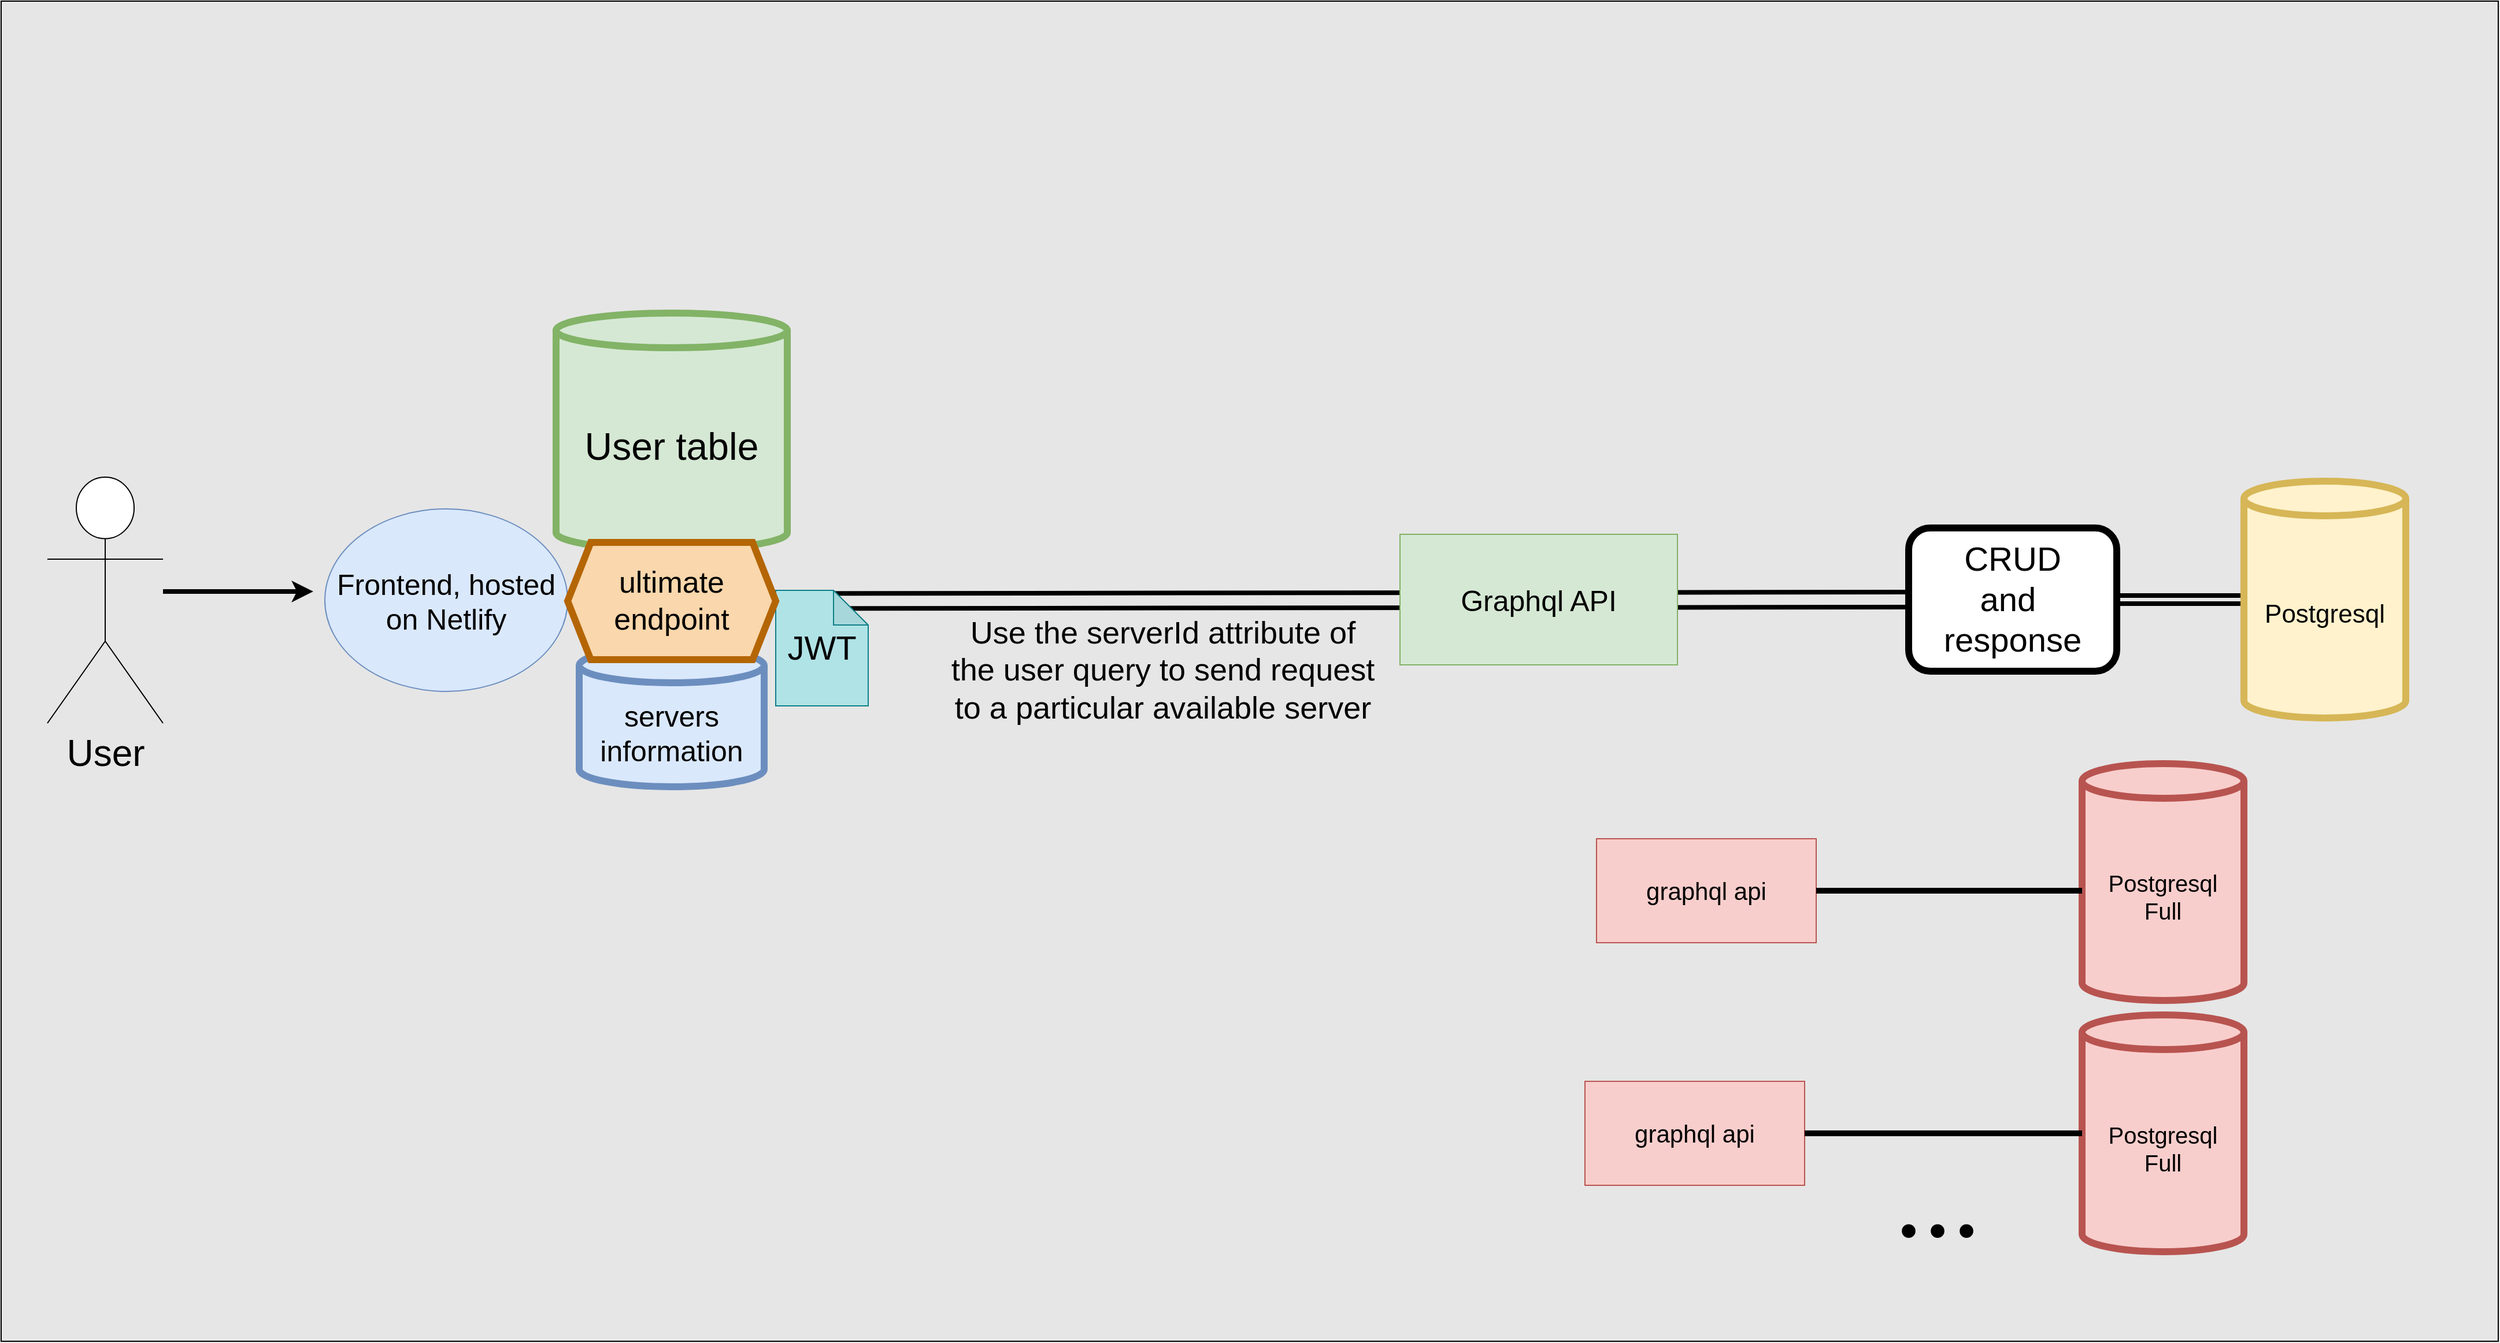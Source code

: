 <mxfile version="14.8.6" type="device"><diagram id="slP4ICA76G77YvE8YFRH" name="Page-1"><mxGraphModel dx="3470" dy="1693" grid="1" gridSize="10" guides="1" tooltips="1" connect="1" arrows="1" fold="1" page="1" pageScale="1" pageWidth="850" pageHeight="1100" background="#E6E6E6" math="0" shadow="0"><root><mxCell id="0"/><mxCell id="1" parent="0"/><mxCell id="K7eV-uBRpu0XQn8ZcBpj-26" value="" style="rounded=0;whiteSpace=wrap;html=1;fontSize=25;labelBackgroundColor=#D1D1D1;noLabel=1;fontColor=none;fillColor=#E6E6E6;" parent="1" vertex="1"><mxGeometry x="-510" y="550" width="2160" height="1160" as="geometry"/></mxCell><mxCell id="Wk9PrIWTFOHUWH_nrVrl-3" value="&lt;div style=&quot;font-size: 32px;&quot;&gt;User&lt;/div&gt;&lt;div style=&quot;font-size: 32px;&quot;&gt;&lt;br style=&quot;font-size: 32px;&quot;&gt;&lt;/div&gt;" style="shape=umlActor;verticalLabelPosition=bottom;verticalAlign=top;html=1;outlineConnect=0;fontSize=32;" parent="1" vertex="1"><mxGeometry x="-470" y="962" width="100" height="213" as="geometry"/></mxCell><mxCell id="Wk9PrIWTFOHUWH_nrVrl-8" value="" style="endArrow=classic;html=1;strokeWidth=4;fontSize=17;" parent="1" edge="1"><mxGeometry width="50" height="50" relative="1" as="geometry"><mxPoint x="-370" y="1061" as="sourcePoint"/><mxPoint x="-240" y="1061" as="targetPoint"/></mxGeometry></mxCell><mxCell id="Wk9PrIWTFOHUWH_nrVrl-9" value="&lt;font style=&quot;font-size: 25px;&quot;&gt;Frontend, hosted on Netlify&lt;/font&gt;" style="ellipse;whiteSpace=wrap;html=1;fillColor=#dae8fc;strokeColor=#6c8ebf;fontSize=25;" parent="1" vertex="1"><mxGeometry x="-230" y="989.5" width="210" height="158" as="geometry"/></mxCell><mxCell id="w3pNeeiGLuZ11ZeNBHqW-12" value="&lt;div&gt;&lt;font style=&quot;font-size: 29px&quot;&gt;CRUD&lt;/font&gt;&lt;/div&gt;&lt;div&gt;&lt;font style=&quot;font-size: 29px&quot;&gt;and&amp;nbsp; response &lt;br&gt;&lt;/font&gt;&lt;/div&gt;" style="rounded=1;whiteSpace=wrap;html=1;strokeWidth=6;" parent="1" vertex="1"><mxGeometry x="1140" y="1006" width="180" height="124" as="geometry"/></mxCell><mxCell id="w3pNeeiGLuZ11ZeNBHqW-13" value="" style="endArrow=none;html=1;strokeWidth=4;exitX=1;exitY=0.5;exitDx=0;exitDy=0;shape=link;" parent="1" source="w3pNeeiGLuZ11ZeNBHqW-12" target="w3pNeeiGLuZ11ZeNBHqW-14" edge="1"><mxGeometry width="50" height="50" relative="1" as="geometry"><mxPoint x="1060" y="1097.5" as="sourcePoint"/><mxPoint x="1320" y="887.5" as="targetPoint"/></mxGeometry></mxCell><mxCell id="w3pNeeiGLuZ11ZeNBHqW-14" value="&lt;font style=&quot;font-size: 22px;&quot;&gt;Postgresql&lt;/font&gt;" style="shape=cylinder3;whiteSpace=wrap;html=1;boundedLbl=1;backgroundOutline=1;size=15;strokeWidth=6;fillColor=#fff2cc;strokeColor=#d6b656;fontSize=22;" parent="1" vertex="1"><mxGeometry x="1430" y="965.5" width="140" height="205" as="geometry"/></mxCell><mxCell id="w3pNeeiGLuZ11ZeNBHqW-18" value="graphql api" style="rounded=0;whiteSpace=wrap;html=1;fillColor=#f8cecc;strokeColor=#b85450;fontSize=21;" parent="1" vertex="1"><mxGeometry x="860" y="1485" width="190" height="90" as="geometry"/></mxCell><mxCell id="w3pNeeiGLuZ11ZeNBHqW-20" value="" style="endArrow=none;html=1;strokeWidth=4;entryX=0;entryY=0.5;entryDx=0;entryDy=0;shape=link;width=10;exitX=1;exitY=0.5;exitDx=0;exitDy=0;" parent="1" source="uxuZKM62NQbzNllL7F9b-9" target="w3pNeeiGLuZ11ZeNBHqW-12" edge="1"><mxGeometry width="50" height="50" relative="1" as="geometry"><mxPoint x="150" y="1100" as="sourcePoint"/><mxPoint x="1540" y="1187.5" as="targetPoint"/></mxGeometry></mxCell><mxCell id="w3pNeeiGLuZ11ZeNBHqW-22" value="&lt;font style=&quot;font-size: 100px&quot; face=&quot;Comic Sans MS&quot;&gt;...&lt;/font&gt;" style="text;html=1;strokeColor=none;fillColor=none;align=center;verticalAlign=middle;whiteSpace=wrap;rounded=0;fontSize=21;" parent="1" vertex="1"><mxGeometry x="1040" y="1550" width="250" height="70" as="geometry"/></mxCell><mxCell id="w3pNeeiGLuZ11ZeNBHqW-27" value="&lt;div&gt;servers&lt;/div&gt;&lt;div&gt;information&lt;br&gt;&lt;/div&gt;" style="shape=cylinder3;whiteSpace=wrap;html=1;boundedLbl=1;backgroundOutline=1;size=15;fontSize=25;strokeColor=#6c8ebf;strokeWidth=6;fillColor=#dae8fc;" parent="1" vertex="1"><mxGeometry x="-10" y="1110" width="160" height="120" as="geometry"/></mxCell><mxCell id="w3pNeeiGLuZ11ZeNBHqW-32" value="&lt;div&gt;&lt;font style=&quot;font-size: 20px&quot;&gt;Postgresql&lt;/font&gt;&lt;/div&gt;&lt;div&gt;&lt;font style=&quot;font-size: 20px&quot;&gt;Full&lt;br&gt;&lt;/font&gt;&lt;/div&gt;" style="shape=cylinder3;whiteSpace=wrap;html=1;boundedLbl=1;backgroundOutline=1;size=15;strokeWidth=6;fillColor=#f8cecc;strokeColor=#b85450;" parent="1" vertex="1"><mxGeometry x="1290" y="1427.5" width="140" height="205" as="geometry"/></mxCell><mxCell id="w3pNeeiGLuZ11ZeNBHqW-33" value="" style="endArrow=none;html=1;fontSize=25;strokeWidth=5;exitX=1;exitY=0.5;exitDx=0;exitDy=0;entryX=0;entryY=0.5;entryDx=0;entryDy=0;entryPerimeter=0;" parent="1" source="w3pNeeiGLuZ11ZeNBHqW-18" target="w3pNeeiGLuZ11ZeNBHqW-32" edge="1"><mxGeometry width="50" height="50" relative="1" as="geometry"><mxPoint x="940" y="1127.5" as="sourcePoint"/><mxPoint x="990" y="1077.5" as="targetPoint"/></mxGeometry></mxCell><mxCell id="K7eV-uBRpu0XQn8ZcBpj-8" value="&lt;p style=&quot;line-height: 130% ; font-size: 33px&quot;&gt;&lt;/p&gt;&lt;div style=&quot;font-size: 33px&quot;&gt;&lt;font style=&quot;font-size: 33px&quot;&gt;User table&lt;br&gt;&lt;/font&gt;&lt;/div&gt;&lt;p style=&quot;font-size: 33px&quot;&gt;&lt;/p&gt;" style="shape=cylinder3;whiteSpace=wrap;html=1;boundedLbl=1;backgroundOutline=1;size=15;strokeWidth=6;fillColor=#d5e8d4;strokeColor=#82b366;fontSize=25;" parent="1" vertex="1"><mxGeometry x="-30" y="820" width="200" height="205" as="geometry"/></mxCell><mxCell id="K7eV-uBRpu0XQn8ZcBpj-12" value="&lt;font style=&quot;font-size: 29px&quot;&gt;JWT&lt;/font&gt;" style="shape=note;whiteSpace=wrap;html=1;backgroundOutline=1;darkOpacity=0.05;fontSize=25;fillColor=#b0e3e6;strokeColor=#0e8088;" parent="1" vertex="1"><mxGeometry x="160" y="1060" width="80" height="100" as="geometry"/></mxCell><mxCell id="K7eV-uBRpu0XQn8ZcBpj-15" value="" style="shape=image;html=1;verticalAlign=top;verticalLabelPosition=bottom;labelBackgroundColor=#ffffff;imageAspect=0;aspect=fixed;image=https://cdn1.iconfinder.com/data/icons/material-core/18/check-128.png;fontSize=30;" parent="1" vertex="1"><mxGeometry x="990" y="970" width="90" height="90" as="geometry"/></mxCell><mxCell id="K7eV-uBRpu0XQn8ZcBpj-16" value="Graphql API" style="rounded=0;whiteSpace=wrap;html=1;fillColor=#d5e8d4;strokeColor=#82b366;fontSize=25;" parent="1" vertex="1"><mxGeometry x="700" y="1011.5" width="240" height="113" as="geometry"/></mxCell><mxCell id="K7eV-uBRpu0XQn8ZcBpj-20" value="graphql api" style="rounded=0;whiteSpace=wrap;html=1;fillColor=#f8cecc;strokeColor=#b85450;fontSize=21;" parent="1" vertex="1"><mxGeometry x="870" y="1275" width="190" height="90" as="geometry"/></mxCell><mxCell id="K7eV-uBRpu0XQn8ZcBpj-22" value="&lt;div&gt;&lt;font style=&quot;font-size: 20px&quot;&gt;Postgresql&lt;/font&gt;&lt;/div&gt;&lt;div&gt;&lt;font style=&quot;font-size: 20px&quot;&gt;Full&lt;br&gt;&lt;/font&gt;&lt;/div&gt;" style="shape=cylinder3;whiteSpace=wrap;html=1;boundedLbl=1;backgroundOutline=1;size=15;strokeWidth=6;fillColor=#f8cecc;strokeColor=#b85450;" parent="1" vertex="1"><mxGeometry x="1290" y="1210" width="140" height="205" as="geometry"/></mxCell><mxCell id="K7eV-uBRpu0XQn8ZcBpj-23" value="" style="endArrow=none;html=1;fontSize=25;strokeWidth=5;exitX=1;exitY=0.5;exitDx=0;exitDy=0;entryX=0;entryY=0.5;entryDx=0;entryDy=0;entryPerimeter=0;" parent="1" source="K7eV-uBRpu0XQn8ZcBpj-20" edge="1"><mxGeometry width="50" height="50" relative="1" as="geometry"><mxPoint x="940" y="995" as="sourcePoint"/><mxPoint x="1290" y="1320" as="targetPoint"/></mxGeometry></mxCell><mxCell id="uxuZKM62NQbzNllL7F9b-11" value="&lt;font style=&quot;font-size: 27px&quot;&gt;Use the serverId attribute of the user query to send request to a particular available server&lt;br&gt;&lt;/font&gt;" style="text;html=1;strokeColor=none;fillColor=none;align=center;verticalAlign=middle;whiteSpace=wrap;rounded=0;" parent="1" vertex="1"><mxGeometry x="310" y="1118.5" width="370" height="20" as="geometry"/></mxCell><mxCell id="6bGZpr8lF7xUmORRblWg-2" style="edgeStyle=orthogonalEdgeStyle;rounded=0;orthogonalLoop=1;jettySize=auto;html=1;exitX=0.5;exitY=1;exitDx=0;exitDy=0;exitPerimeter=0;" edge="1" parent="1" source="w3pNeeiGLuZ11ZeNBHqW-27" target="w3pNeeiGLuZ11ZeNBHqW-27"><mxGeometry relative="1" as="geometry"/></mxCell><mxCell id="uxuZKM62NQbzNllL7F9b-9" value="&lt;font style=&quot;font-size: 26px&quot;&gt;ultimate endpoint&lt;br&gt;&lt;/font&gt;" style="shape=hexagon;perimeter=hexagonPerimeter2;whiteSpace=wrap;html=1;fixedSize=1;fillColor=#fad7ac;strokeColor=#b46504;strokeWidth=6;" parent="1" vertex="1"><mxGeometry x="-20" y="1018.5" width="180" height="101.5" as="geometry"/></mxCell></root></mxGraphModel></diagram></mxfile>